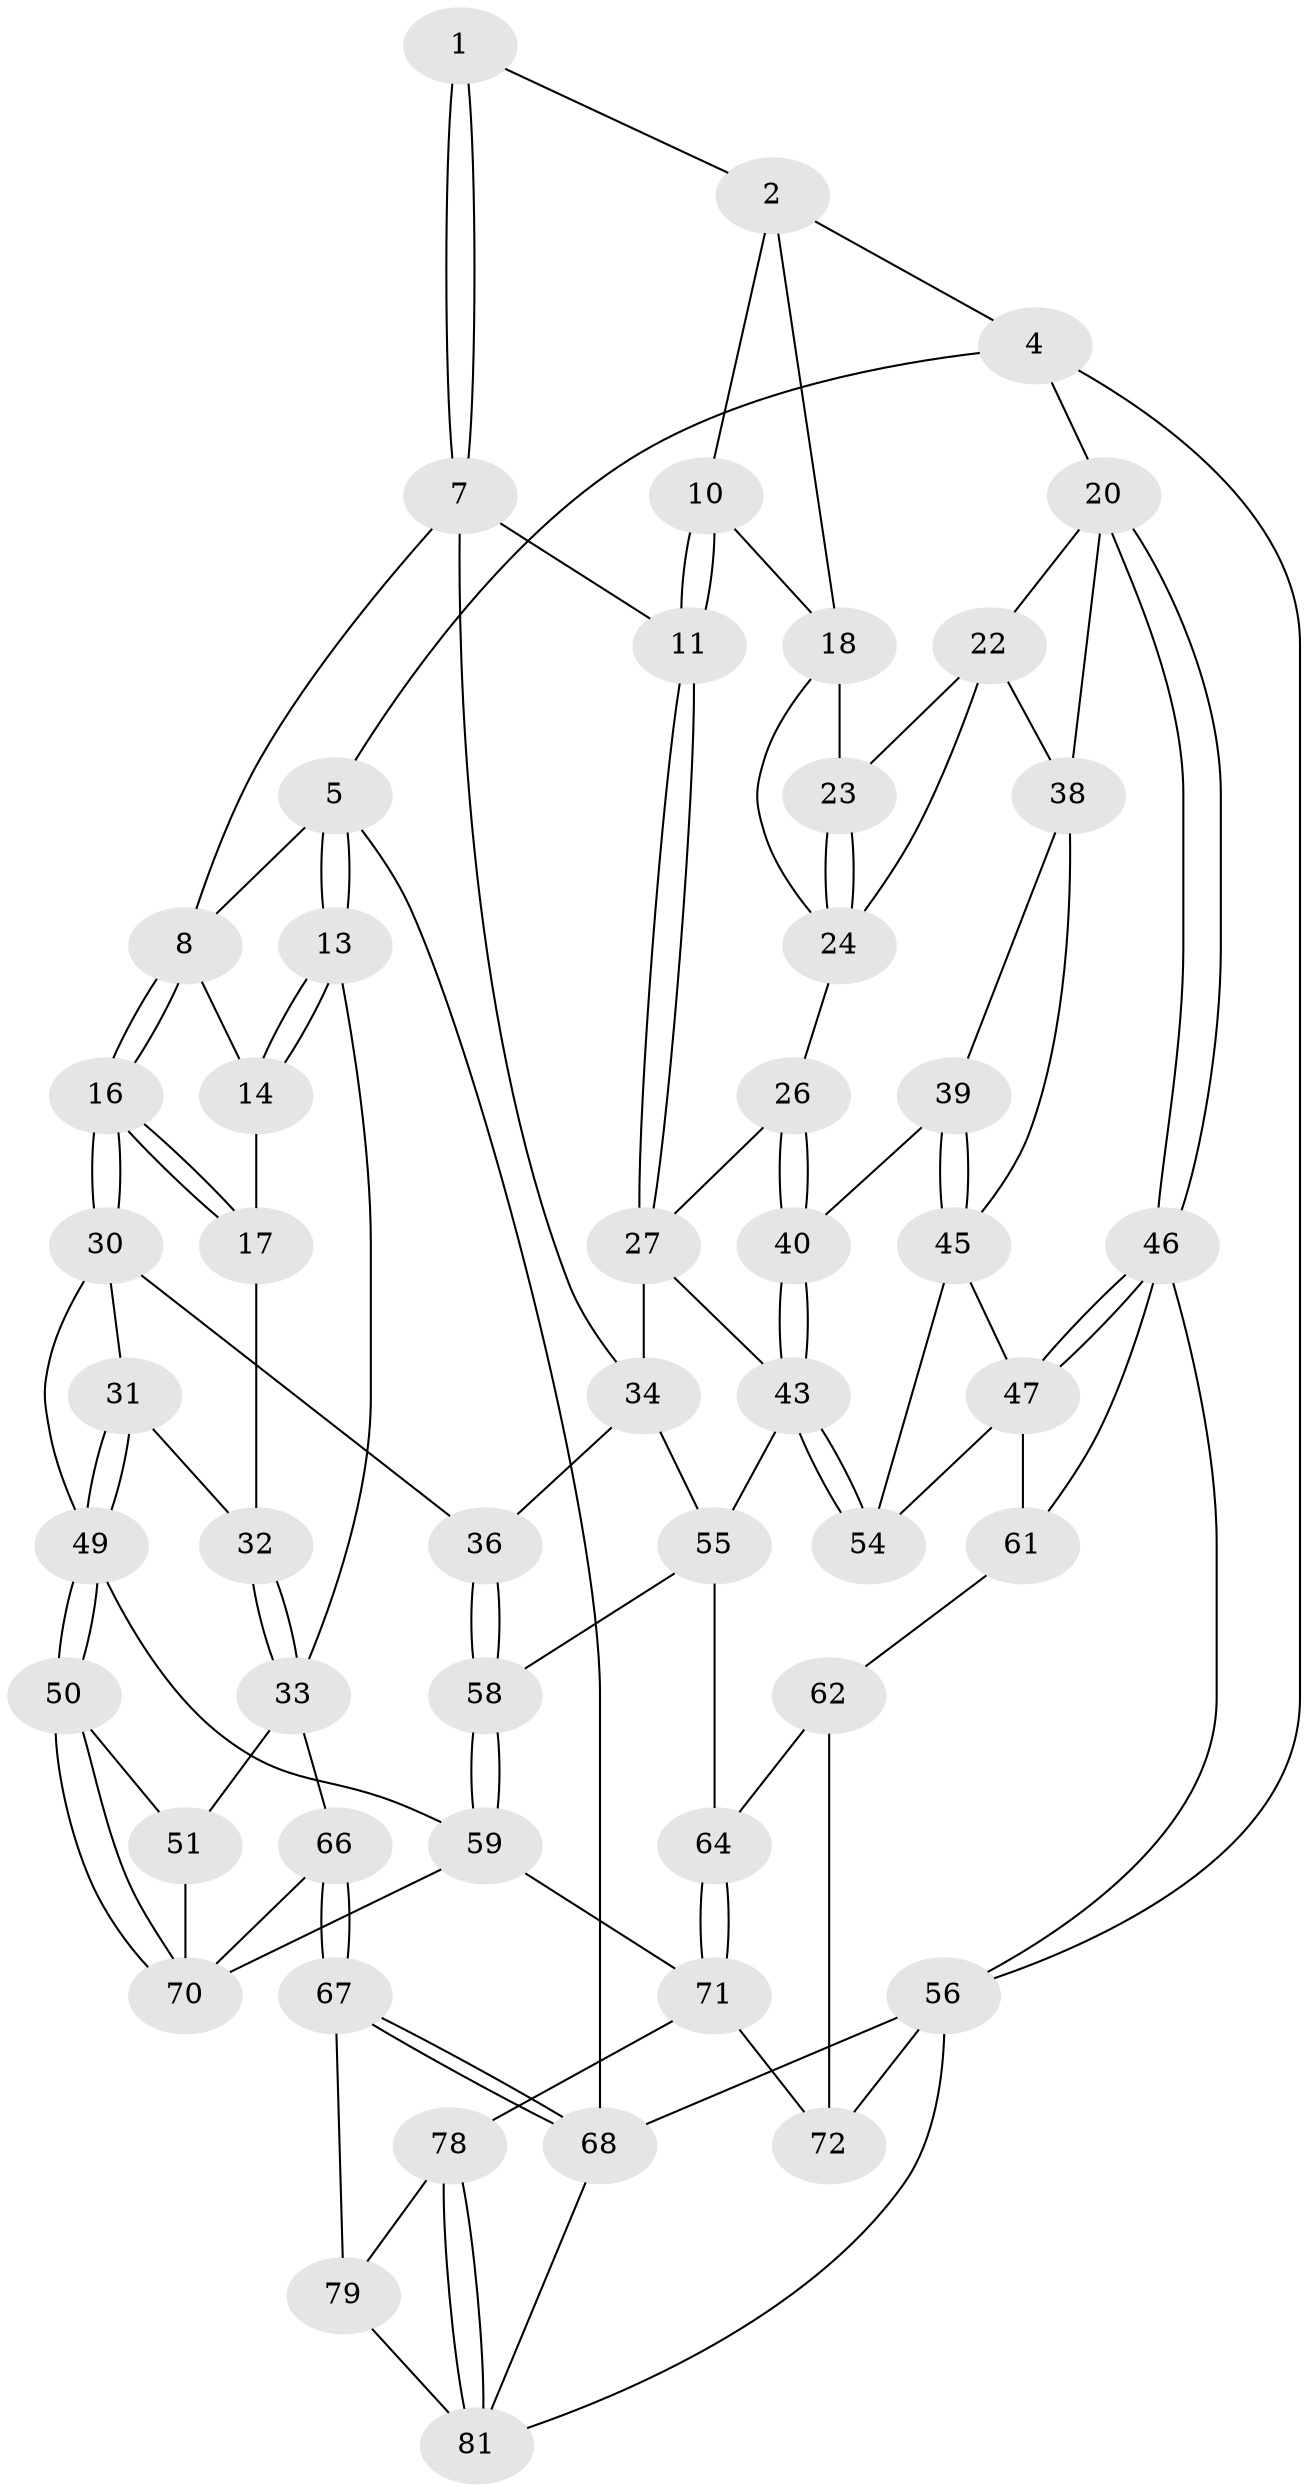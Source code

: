 // Generated by graph-tools (version 1.1) at 2025/52/02/27/25 19:52:39]
// undirected, 52 vertices, 116 edges
graph export_dot {
graph [start="1"]
  node [color=gray90,style=filled];
  1 [pos="+0.5047148992647849+0"];
  2 [pos="+0.7174469796776661+0",super="+3"];
  4 [pos="+1+0"];
  5 [pos="+0+0",super="+6"];
  7 [pos="+0.513820225397125+0.1612276122225441",super="+12"];
  8 [pos="+0.4258669271920662+0.17674036434822782",super="+9"];
  10 [pos="+0.7132942515704976+0.09512819752285223"];
  11 [pos="+0.6054275011799497+0.18888411786631937"];
  13 [pos="+0+0"];
  14 [pos="+0+0.04060114220776204",super="+15"];
  16 [pos="+0.37883824062853727+0.20656828415489611"];
  17 [pos="+0.22410974532737568+0.15149075135276505",super="+29"];
  18 [pos="+1+0",super="+19"];
  20 [pos="+1+0.24197777180775826",super="+21"];
  22 [pos="+0.9518337827261263+0.20409857624162167",super="+28"];
  23 [pos="+0.9007051750026364+0.15917140350710524"];
  24 [pos="+0.8234937086419033+0.1813171714713686",super="+25"];
  26 [pos="+0.7714682545747015+0.2496520607374657"];
  27 [pos="+0.713616959031013+0.27363810447251846",super="+41"];
  30 [pos="+0.3514169454285019+0.30992764928717764",super="+37"];
  31 [pos="+0.2444761625052547+0.33594989329675784"];
  32 [pos="+0.19049759910379938+0.24885296023053105"];
  33 [pos="+0+0.3632762647828485",super="+52"];
  34 [pos="+0.5377575411738471+0.34352788595663125",super="+35"];
  36 [pos="+0.5009671549225005+0.4303942877380977"];
  38 [pos="+0.8761674975010991+0.3110651632559114",super="+42"];
  39 [pos="+0.8725041955613712+0.32496887343907743"];
  40 [pos="+0.8132130194475187+0.37432856033125395"];
  43 [pos="+0.7511169992099247+0.43369788045293944",super="+44"];
  45 [pos="+0.9293808201344019+0.4034150518362963",super="+48"];
  46 [pos="+1+0.5594764470031229",super="+57"];
  47 [pos="+0.99922283393771+0.4949028224317832",super="+60"];
  49 [pos="+0.19001058533589424+0.4679534982570058",super="+53"];
  50 [pos="+0.13454040935004913+0.5126524480941925"];
  51 [pos="+0.04054362924588153+0.5489745227405516"];
  54 [pos="+0.7780501430059059+0.4716705778447773"];
  55 [pos="+0.7120758249591552+0.439452877426597",super="+65"];
  56 [pos="+1+1",super="+75"];
  58 [pos="+0.4976809648183152+0.4732718562468371"];
  59 [pos="+0.4407937148089759+0.5942460357009796",super="+69"];
  61 [pos="+0.7910853570448834+0.6219379652343295"];
  62 [pos="+0.750445622852325+0.6436319712209989",super="+63"];
  64 [pos="+0.6683147765806008+0.6503318410382893"];
  66 [pos="+0+0.8102229712560287",super="+77"];
  67 [pos="+0+1",super="+80"];
  68 [pos="+0+1"];
  70 [pos="+0.42116026909153764+0.6460114757566345",super="+76"];
  71 [pos="+0.4898143437444857+0.7220213726525982",super="+73"];
  72 [pos="+0.6723127839621166+0.9350786005413936",super="+74"];
  78 [pos="+0.40310226028818275+0.854850343055776"];
  79 [pos="+0.34139464403684244+0.8850072845161117"];
  81 [pos="+0.6137276881898825+1",super="+82"];
  1 -- 2;
  1 -- 7;
  1 -- 7;
  2 -- 10;
  2 -- 18;
  2 -- 4;
  4 -- 5;
  4 -- 20;
  4 -- 56;
  5 -- 13;
  5 -- 13;
  5 -- 68;
  5 -- 8;
  7 -- 8;
  7 -- 34;
  7 -- 11;
  8 -- 16;
  8 -- 16;
  8 -- 14;
  10 -- 11;
  10 -- 11;
  10 -- 18;
  11 -- 27;
  11 -- 27;
  13 -- 14;
  13 -- 14;
  13 -- 33;
  14 -- 17 [weight=2];
  16 -- 17;
  16 -- 17;
  16 -- 30;
  16 -- 30;
  17 -- 32;
  18 -- 23;
  18 -- 24;
  20 -- 46;
  20 -- 46;
  20 -- 38;
  20 -- 22;
  22 -- 23;
  22 -- 24;
  22 -- 38;
  23 -- 24;
  23 -- 24;
  24 -- 26;
  26 -- 27;
  26 -- 40;
  26 -- 40;
  27 -- 34;
  27 -- 43;
  30 -- 31;
  30 -- 36;
  30 -- 49;
  31 -- 32;
  31 -- 49;
  31 -- 49;
  32 -- 33;
  32 -- 33;
  33 -- 66;
  33 -- 51;
  34 -- 36;
  34 -- 55;
  36 -- 58;
  36 -- 58;
  38 -- 39;
  38 -- 45;
  39 -- 40;
  39 -- 45;
  39 -- 45;
  40 -- 43;
  40 -- 43;
  43 -- 54;
  43 -- 54;
  43 -- 55;
  45 -- 54;
  45 -- 47;
  46 -- 47;
  46 -- 47;
  46 -- 56;
  46 -- 61;
  47 -- 61;
  47 -- 54;
  49 -- 50;
  49 -- 50;
  49 -- 59;
  50 -- 51;
  50 -- 70;
  50 -- 70;
  51 -- 70;
  55 -- 64;
  55 -- 58;
  56 -- 68;
  56 -- 81;
  56 -- 72;
  58 -- 59;
  58 -- 59;
  59 -- 70;
  59 -- 71;
  61 -- 62;
  62 -- 64;
  62 -- 72 [weight=2];
  64 -- 71;
  64 -- 71;
  66 -- 67 [weight=2];
  66 -- 67;
  66 -- 70;
  67 -- 68;
  67 -- 68;
  67 -- 79;
  68 -- 81;
  71 -- 72;
  71 -- 78;
  78 -- 79;
  78 -- 81;
  78 -- 81;
  79 -- 81;
}
